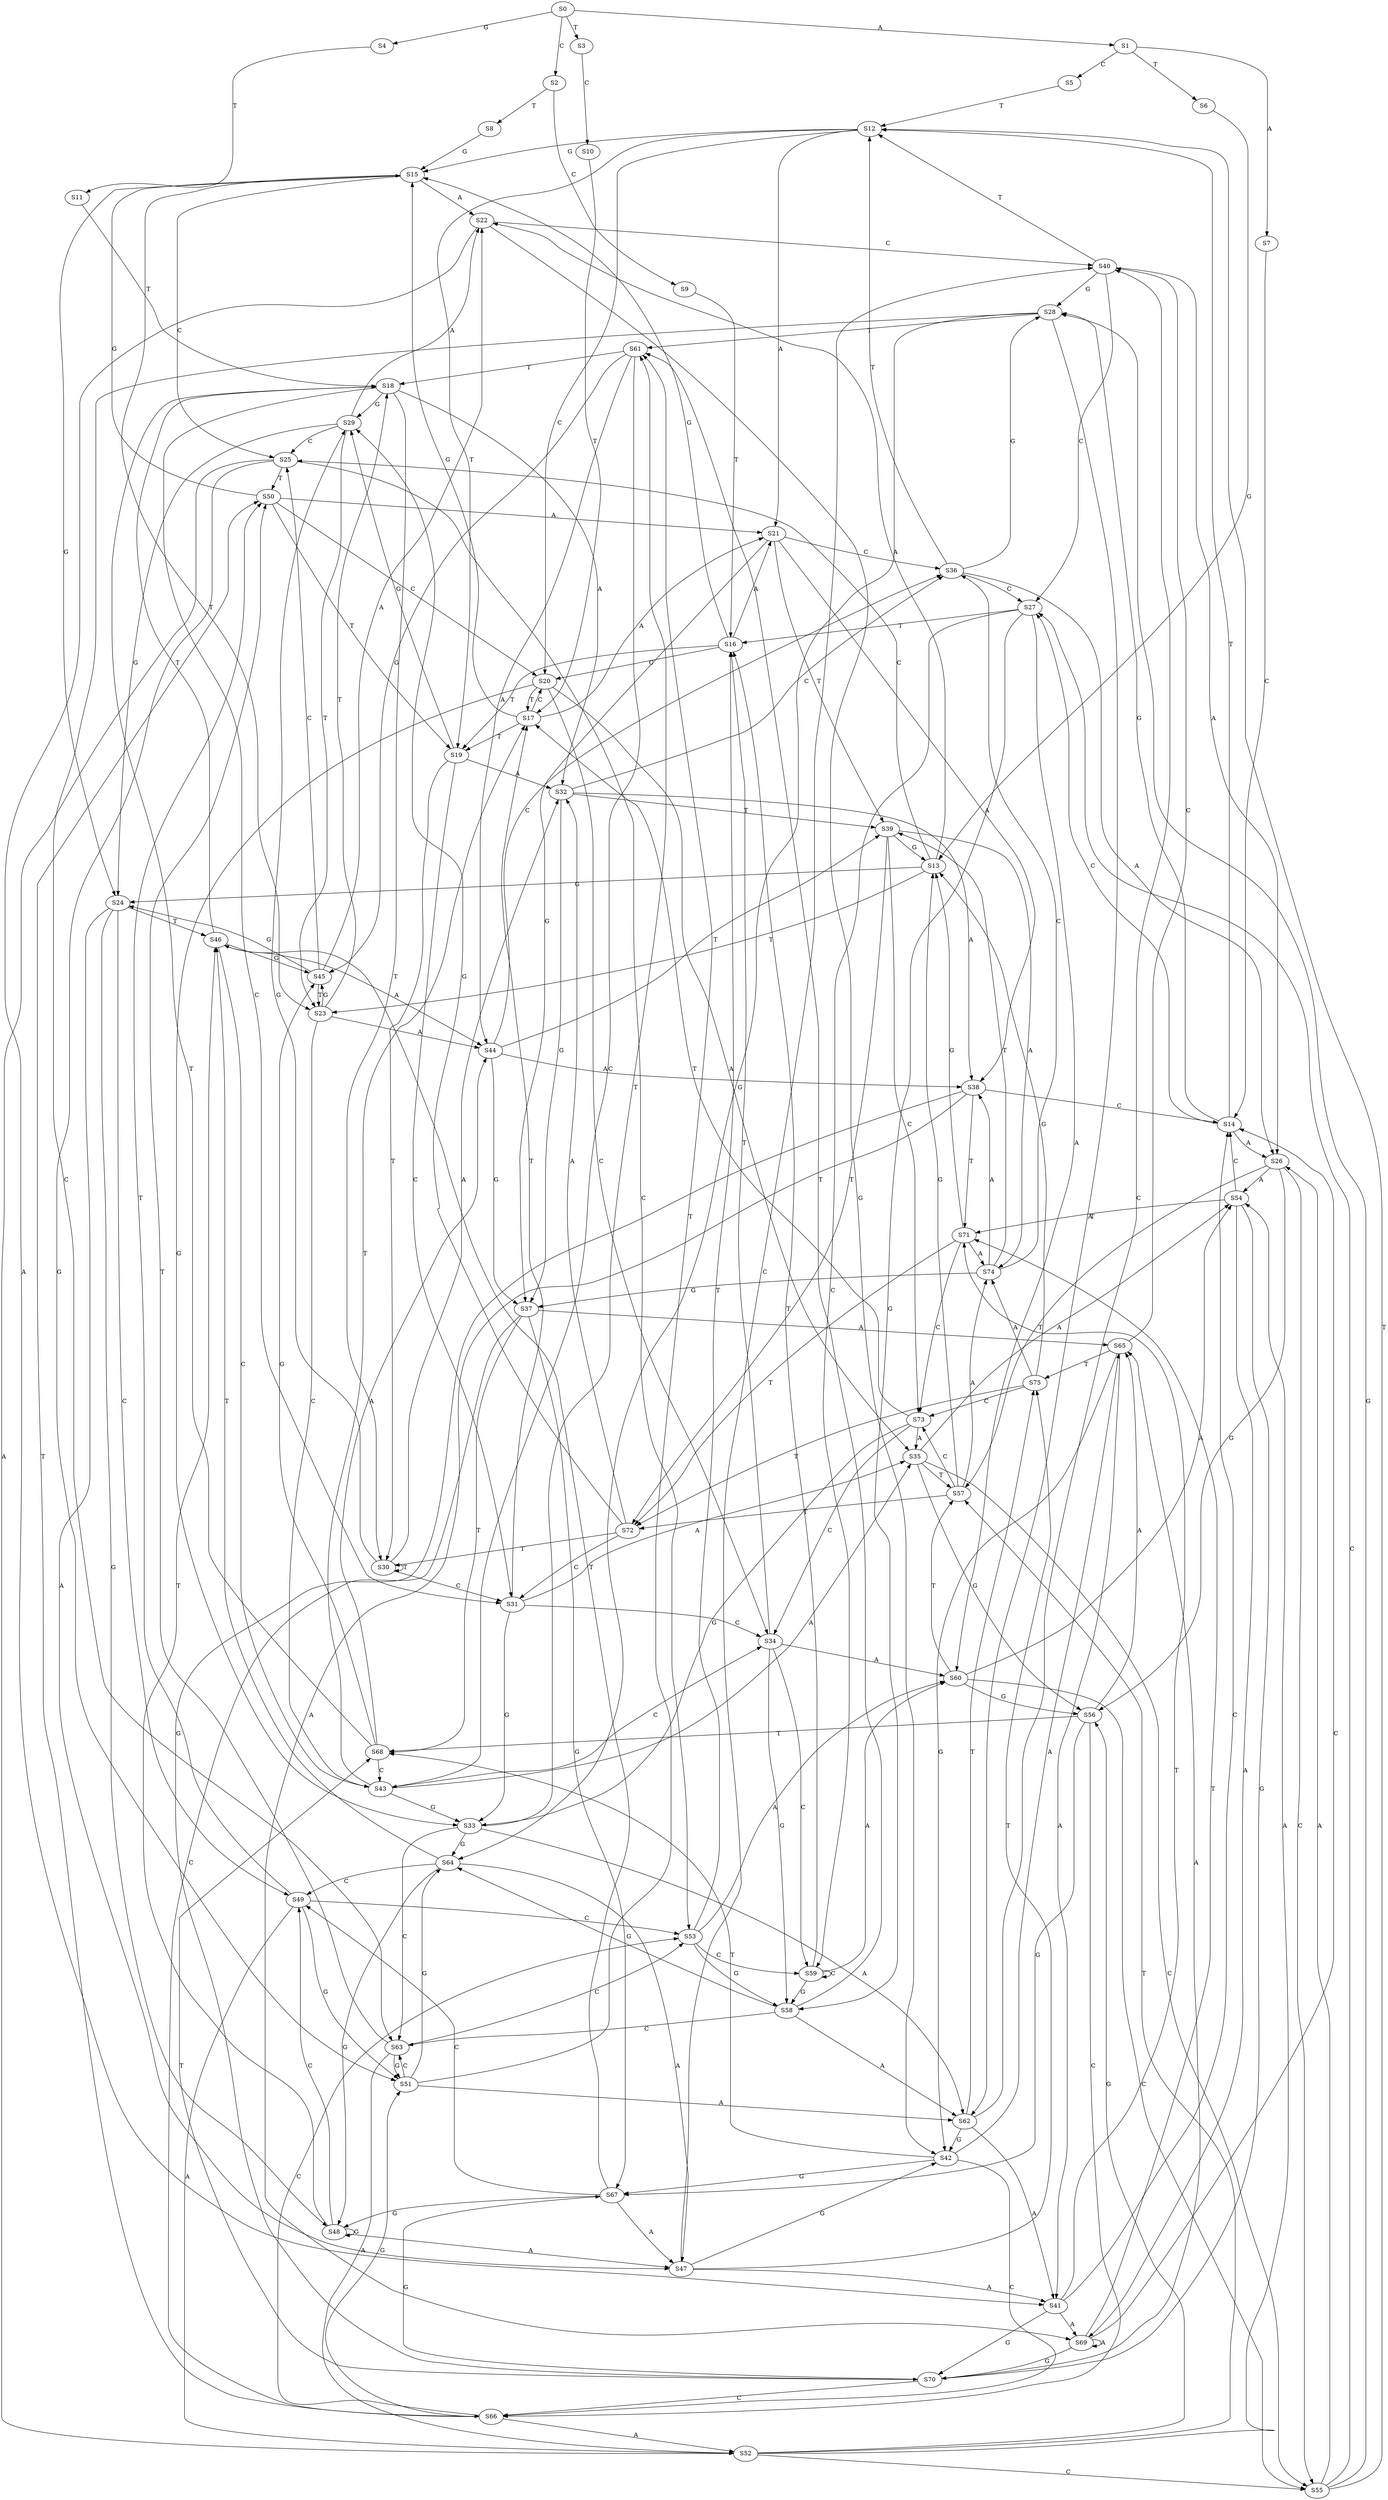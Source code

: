 strict digraph  {
	S0 -> S1 [ label = A ];
	S0 -> S2 [ label = C ];
	S0 -> S3 [ label = T ];
	S0 -> S4 [ label = G ];
	S1 -> S5 [ label = C ];
	S1 -> S6 [ label = T ];
	S1 -> S7 [ label = A ];
	S2 -> S8 [ label = T ];
	S2 -> S9 [ label = C ];
	S3 -> S10 [ label = C ];
	S4 -> S11 [ label = T ];
	S5 -> S12 [ label = T ];
	S6 -> S13 [ label = G ];
	S7 -> S14 [ label = C ];
	S8 -> S15 [ label = G ];
	S9 -> S16 [ label = T ];
	S10 -> S17 [ label = T ];
	S11 -> S18 [ label = T ];
	S12 -> S15 [ label = G ];
	S12 -> S19 [ label = T ];
	S12 -> S20 [ label = C ];
	S12 -> S21 [ label = A ];
	S13 -> S22 [ label = A ];
	S13 -> S23 [ label = T ];
	S13 -> S24 [ label = G ];
	S13 -> S25 [ label = C ];
	S14 -> S26 [ label = A ];
	S14 -> S27 [ label = C ];
	S14 -> S12 [ label = T ];
	S14 -> S28 [ label = G ];
	S15 -> S25 [ label = C ];
	S15 -> S22 [ label = A ];
	S15 -> S23 [ label = T ];
	S15 -> S24 [ label = G ];
	S16 -> S19 [ label = T ];
	S16 -> S20 [ label = C ];
	S16 -> S15 [ label = G ];
	S16 -> S21 [ label = A ];
	S17 -> S19 [ label = T ];
	S17 -> S21 [ label = A ];
	S17 -> S20 [ label = C ];
	S17 -> S15 [ label = G ];
	S18 -> S29 [ label = G ];
	S18 -> S30 [ label = T ];
	S18 -> S31 [ label = C ];
	S18 -> S32 [ label = A ];
	S19 -> S31 [ label = C ];
	S19 -> S29 [ label = G ];
	S19 -> S32 [ label = A ];
	S19 -> S30 [ label = T ];
	S20 -> S33 [ label = G ];
	S20 -> S34 [ label = C ];
	S20 -> S17 [ label = T ];
	S20 -> S35 [ label = A ];
	S21 -> S36 [ label = C ];
	S21 -> S37 [ label = G ];
	S21 -> S38 [ label = A ];
	S21 -> S39 [ label = T ];
	S22 -> S40 [ label = C ];
	S22 -> S41 [ label = A ];
	S22 -> S42 [ label = G ];
	S23 -> S43 [ label = C ];
	S23 -> S44 [ label = A ];
	S23 -> S18 [ label = T ];
	S23 -> S45 [ label = G ];
	S24 -> S46 [ label = T ];
	S24 -> S47 [ label = A ];
	S24 -> S48 [ label = G ];
	S24 -> S49 [ label = C ];
	S25 -> S50 [ label = T ];
	S25 -> S51 [ label = G ];
	S25 -> S52 [ label = A ];
	S25 -> S53 [ label = C ];
	S26 -> S54 [ label = A ];
	S26 -> S55 [ label = C ];
	S26 -> S56 [ label = G ];
	S26 -> S57 [ label = T ];
	S27 -> S58 [ label = G ];
	S27 -> S16 [ label = T ];
	S27 -> S59 [ label = C ];
	S27 -> S60 [ label = A ];
	S28 -> S61 [ label = T ];
	S28 -> S62 [ label = A ];
	S28 -> S63 [ label = C ];
	S28 -> S64 [ label = G ];
	S29 -> S23 [ label = T ];
	S29 -> S25 [ label = C ];
	S29 -> S22 [ label = A ];
	S29 -> S24 [ label = G ];
	S30 -> S31 [ label = C ];
	S30 -> S30 [ label = T ];
	S30 -> S29 [ label = G ];
	S30 -> S32 [ label = A ];
	S31 -> S34 [ label = C ];
	S31 -> S33 [ label = G ];
	S31 -> S17 [ label = T ];
	S31 -> S35 [ label = A ];
	S32 -> S37 [ label = G ];
	S32 -> S38 [ label = A ];
	S32 -> S39 [ label = T ];
	S32 -> S36 [ label = C ];
	S33 -> S63 [ label = C ];
	S33 -> S61 [ label = T ];
	S33 -> S64 [ label = G ];
	S33 -> S62 [ label = A ];
	S34 -> S60 [ label = A ];
	S34 -> S58 [ label = G ];
	S34 -> S59 [ label = C ];
	S34 -> S16 [ label = T ];
	S35 -> S55 [ label = C ];
	S35 -> S56 [ label = G ];
	S35 -> S57 [ label = T ];
	S35 -> S54 [ label = A ];
	S36 -> S12 [ label = T ];
	S36 -> S28 [ label = G ];
	S36 -> S26 [ label = A ];
	S36 -> S27 [ label = C ];
	S37 -> S65 [ label = A ];
	S37 -> S66 [ label = C ];
	S37 -> S67 [ label = G ];
	S37 -> S68 [ label = T ];
	S38 -> S69 [ label = A ];
	S38 -> S70 [ label = G ];
	S38 -> S14 [ label = C ];
	S38 -> S71 [ label = T ];
	S39 -> S13 [ label = G ];
	S39 -> S72 [ label = T ];
	S39 -> S73 [ label = C ];
	S39 -> S74 [ label = A ];
	S40 -> S26 [ label = A ];
	S40 -> S27 [ label = C ];
	S40 -> S28 [ label = G ];
	S40 -> S12 [ label = T ];
	S41 -> S70 [ label = G ];
	S41 -> S14 [ label = C ];
	S41 -> S69 [ label = A ];
	S41 -> S71 [ label = T ];
	S42 -> S65 [ label = A ];
	S42 -> S67 [ label = G ];
	S42 -> S68 [ label = T ];
	S42 -> S66 [ label = C ];
	S43 -> S35 [ label = A ];
	S43 -> S33 [ label = G ];
	S43 -> S17 [ label = T ];
	S43 -> S34 [ label = C ];
	S44 -> S36 [ label = C ];
	S44 -> S37 [ label = G ];
	S44 -> S38 [ label = A ];
	S44 -> S39 [ label = T ];
	S45 -> S24 [ label = G ];
	S45 -> S25 [ label = C ];
	S45 -> S23 [ label = T ];
	S45 -> S22 [ label = A ];
	S46 -> S43 [ label = C ];
	S46 -> S18 [ label = T ];
	S46 -> S45 [ label = G ];
	S46 -> S44 [ label = A ];
	S47 -> S40 [ label = C ];
	S47 -> S41 [ label = A ];
	S47 -> S42 [ label = G ];
	S47 -> S75 [ label = T ];
	S48 -> S47 [ label = A ];
	S48 -> S48 [ label = G ];
	S48 -> S46 [ label = T ];
	S48 -> S49 [ label = C ];
	S49 -> S53 [ label = C ];
	S49 -> S51 [ label = G ];
	S49 -> S52 [ label = A ];
	S49 -> S50 [ label = T ];
	S50 -> S20 [ label = C ];
	S50 -> S15 [ label = G ];
	S50 -> S21 [ label = A ];
	S50 -> S19 [ label = T ];
	S51 -> S64 [ label = G ];
	S51 -> S62 [ label = A ];
	S51 -> S63 [ label = C ];
	S51 -> S61 [ label = T ];
	S52 -> S56 [ label = G ];
	S52 -> S57 [ label = T ];
	S52 -> S54 [ label = A ];
	S52 -> S55 [ label = C ];
	S53 -> S16 [ label = T ];
	S53 -> S58 [ label = G ];
	S53 -> S60 [ label = A ];
	S53 -> S59 [ label = C ];
	S54 -> S70 [ label = G ];
	S54 -> S14 [ label = C ];
	S54 -> S69 [ label = A ];
	S54 -> S71 [ label = T ];
	S55 -> S26 [ label = A ];
	S55 -> S27 [ label = C ];
	S55 -> S28 [ label = G ];
	S55 -> S12 [ label = T ];
	S56 -> S66 [ label = C ];
	S56 -> S68 [ label = T ];
	S56 -> S67 [ label = G ];
	S56 -> S65 [ label = A ];
	S57 -> S13 [ label = G ];
	S57 -> S74 [ label = A ];
	S57 -> S73 [ label = C ];
	S57 -> S72 [ label = T ];
	S58 -> S61 [ label = T ];
	S58 -> S63 [ label = C ];
	S58 -> S64 [ label = G ];
	S58 -> S62 [ label = A ];
	S59 -> S16 [ label = T ];
	S59 -> S59 [ label = C ];
	S59 -> S58 [ label = G ];
	S59 -> S60 [ label = A ];
	S60 -> S56 [ label = G ];
	S60 -> S54 [ label = A ];
	S60 -> S55 [ label = C ];
	S60 -> S57 [ label = T ];
	S61 -> S43 [ label = C ];
	S61 -> S45 [ label = G ];
	S61 -> S44 [ label = A ];
	S61 -> S18 [ label = T ];
	S62 -> S41 [ label = A ];
	S62 -> S40 [ label = C ];
	S62 -> S42 [ label = G ];
	S62 -> S75 [ label = T ];
	S63 -> S52 [ label = A ];
	S63 -> S50 [ label = T ];
	S63 -> S53 [ label = C ];
	S63 -> S51 [ label = G ];
	S64 -> S46 [ label = T ];
	S64 -> S47 [ label = A ];
	S64 -> S48 [ label = G ];
	S64 -> S49 [ label = C ];
	S65 -> S41 [ label = A ];
	S65 -> S42 [ label = G ];
	S65 -> S40 [ label = C ];
	S65 -> S75 [ label = T ];
	S66 -> S51 [ label = G ];
	S66 -> S52 [ label = A ];
	S66 -> S53 [ label = C ];
	S66 -> S50 [ label = T ];
	S67 -> S47 [ label = A ];
	S67 -> S48 [ label = G ];
	S67 -> S46 [ label = T ];
	S67 -> S49 [ label = C ];
	S68 -> S44 [ label = A ];
	S68 -> S43 [ label = C ];
	S68 -> S18 [ label = T ];
	S68 -> S45 [ label = G ];
	S69 -> S70 [ label = G ];
	S69 -> S14 [ label = C ];
	S69 -> S69 [ label = A ];
	S69 -> S71 [ label = T ];
	S70 -> S68 [ label = T ];
	S70 -> S65 [ label = A ];
	S70 -> S66 [ label = C ];
	S70 -> S67 [ label = G ];
	S71 -> S72 [ label = T ];
	S71 -> S13 [ label = G ];
	S71 -> S74 [ label = A ];
	S71 -> S73 [ label = C ];
	S72 -> S31 [ label = C ];
	S72 -> S29 [ label = G ];
	S72 -> S30 [ label = T ];
	S72 -> S32 [ label = A ];
	S73 -> S17 [ label = T ];
	S73 -> S34 [ label = C ];
	S73 -> S35 [ label = A ];
	S73 -> S33 [ label = G ];
	S74 -> S36 [ label = C ];
	S74 -> S37 [ label = G ];
	S74 -> S39 [ label = T ];
	S74 -> S38 [ label = A ];
	S75 -> S13 [ label = G ];
	S75 -> S73 [ label = C ];
	S75 -> S72 [ label = T ];
	S75 -> S74 [ label = A ];
}

